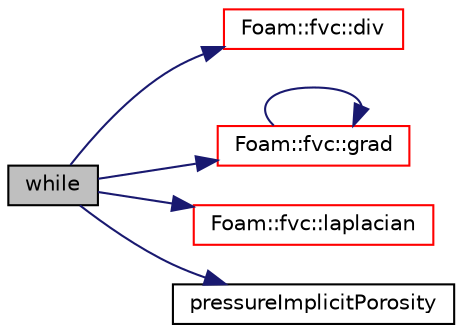 digraph "while"
{
  bgcolor="transparent";
  edge [fontname="Helvetica",fontsize="10",labelfontname="Helvetica",labelfontsize="10"];
  node [fontname="Helvetica",fontsize="10",shape=record];
  rankdir="LR";
  Node13 [label="while",height=0.2,width=0.4,color="black", fillcolor="grey75", style="filled", fontcolor="black"];
  Node13 -> Node14 [color="midnightblue",fontsize="10",style="solid",fontname="Helvetica"];
  Node14 [label="Foam::fvc::div",height=0.2,width=0.4,color="red",URL="$a21861.html#a585533948ad80abfe589d920c641f251"];
  Node13 -> Node311 [color="midnightblue",fontsize="10",style="solid",fontname="Helvetica"];
  Node311 [label="Foam::fvc::grad",height=0.2,width=0.4,color="red",URL="$a21861.html#a7c00ec90ecc15ed3005255e42c52827a"];
  Node311 -> Node311 [color="midnightblue",fontsize="10",style="solid",fontname="Helvetica"];
  Node13 -> Node313 [color="midnightblue",fontsize="10",style="solid",fontname="Helvetica"];
  Node313 [label="Foam::fvc::laplacian",height=0.2,width=0.4,color="red",URL="$a21861.html#ac75bff389d0405149b204b0d7ac214cd"];
  Node13 -> Node316 [color="midnightblue",fontsize="10",style="solid",fontname="Helvetica"];
  Node316 [label="pressureImplicitPorosity",height=0.2,width=0.4,color="black",URL="$a20357.html#a05295aea5837fb4c2c28762f5cd8c094"];
}
